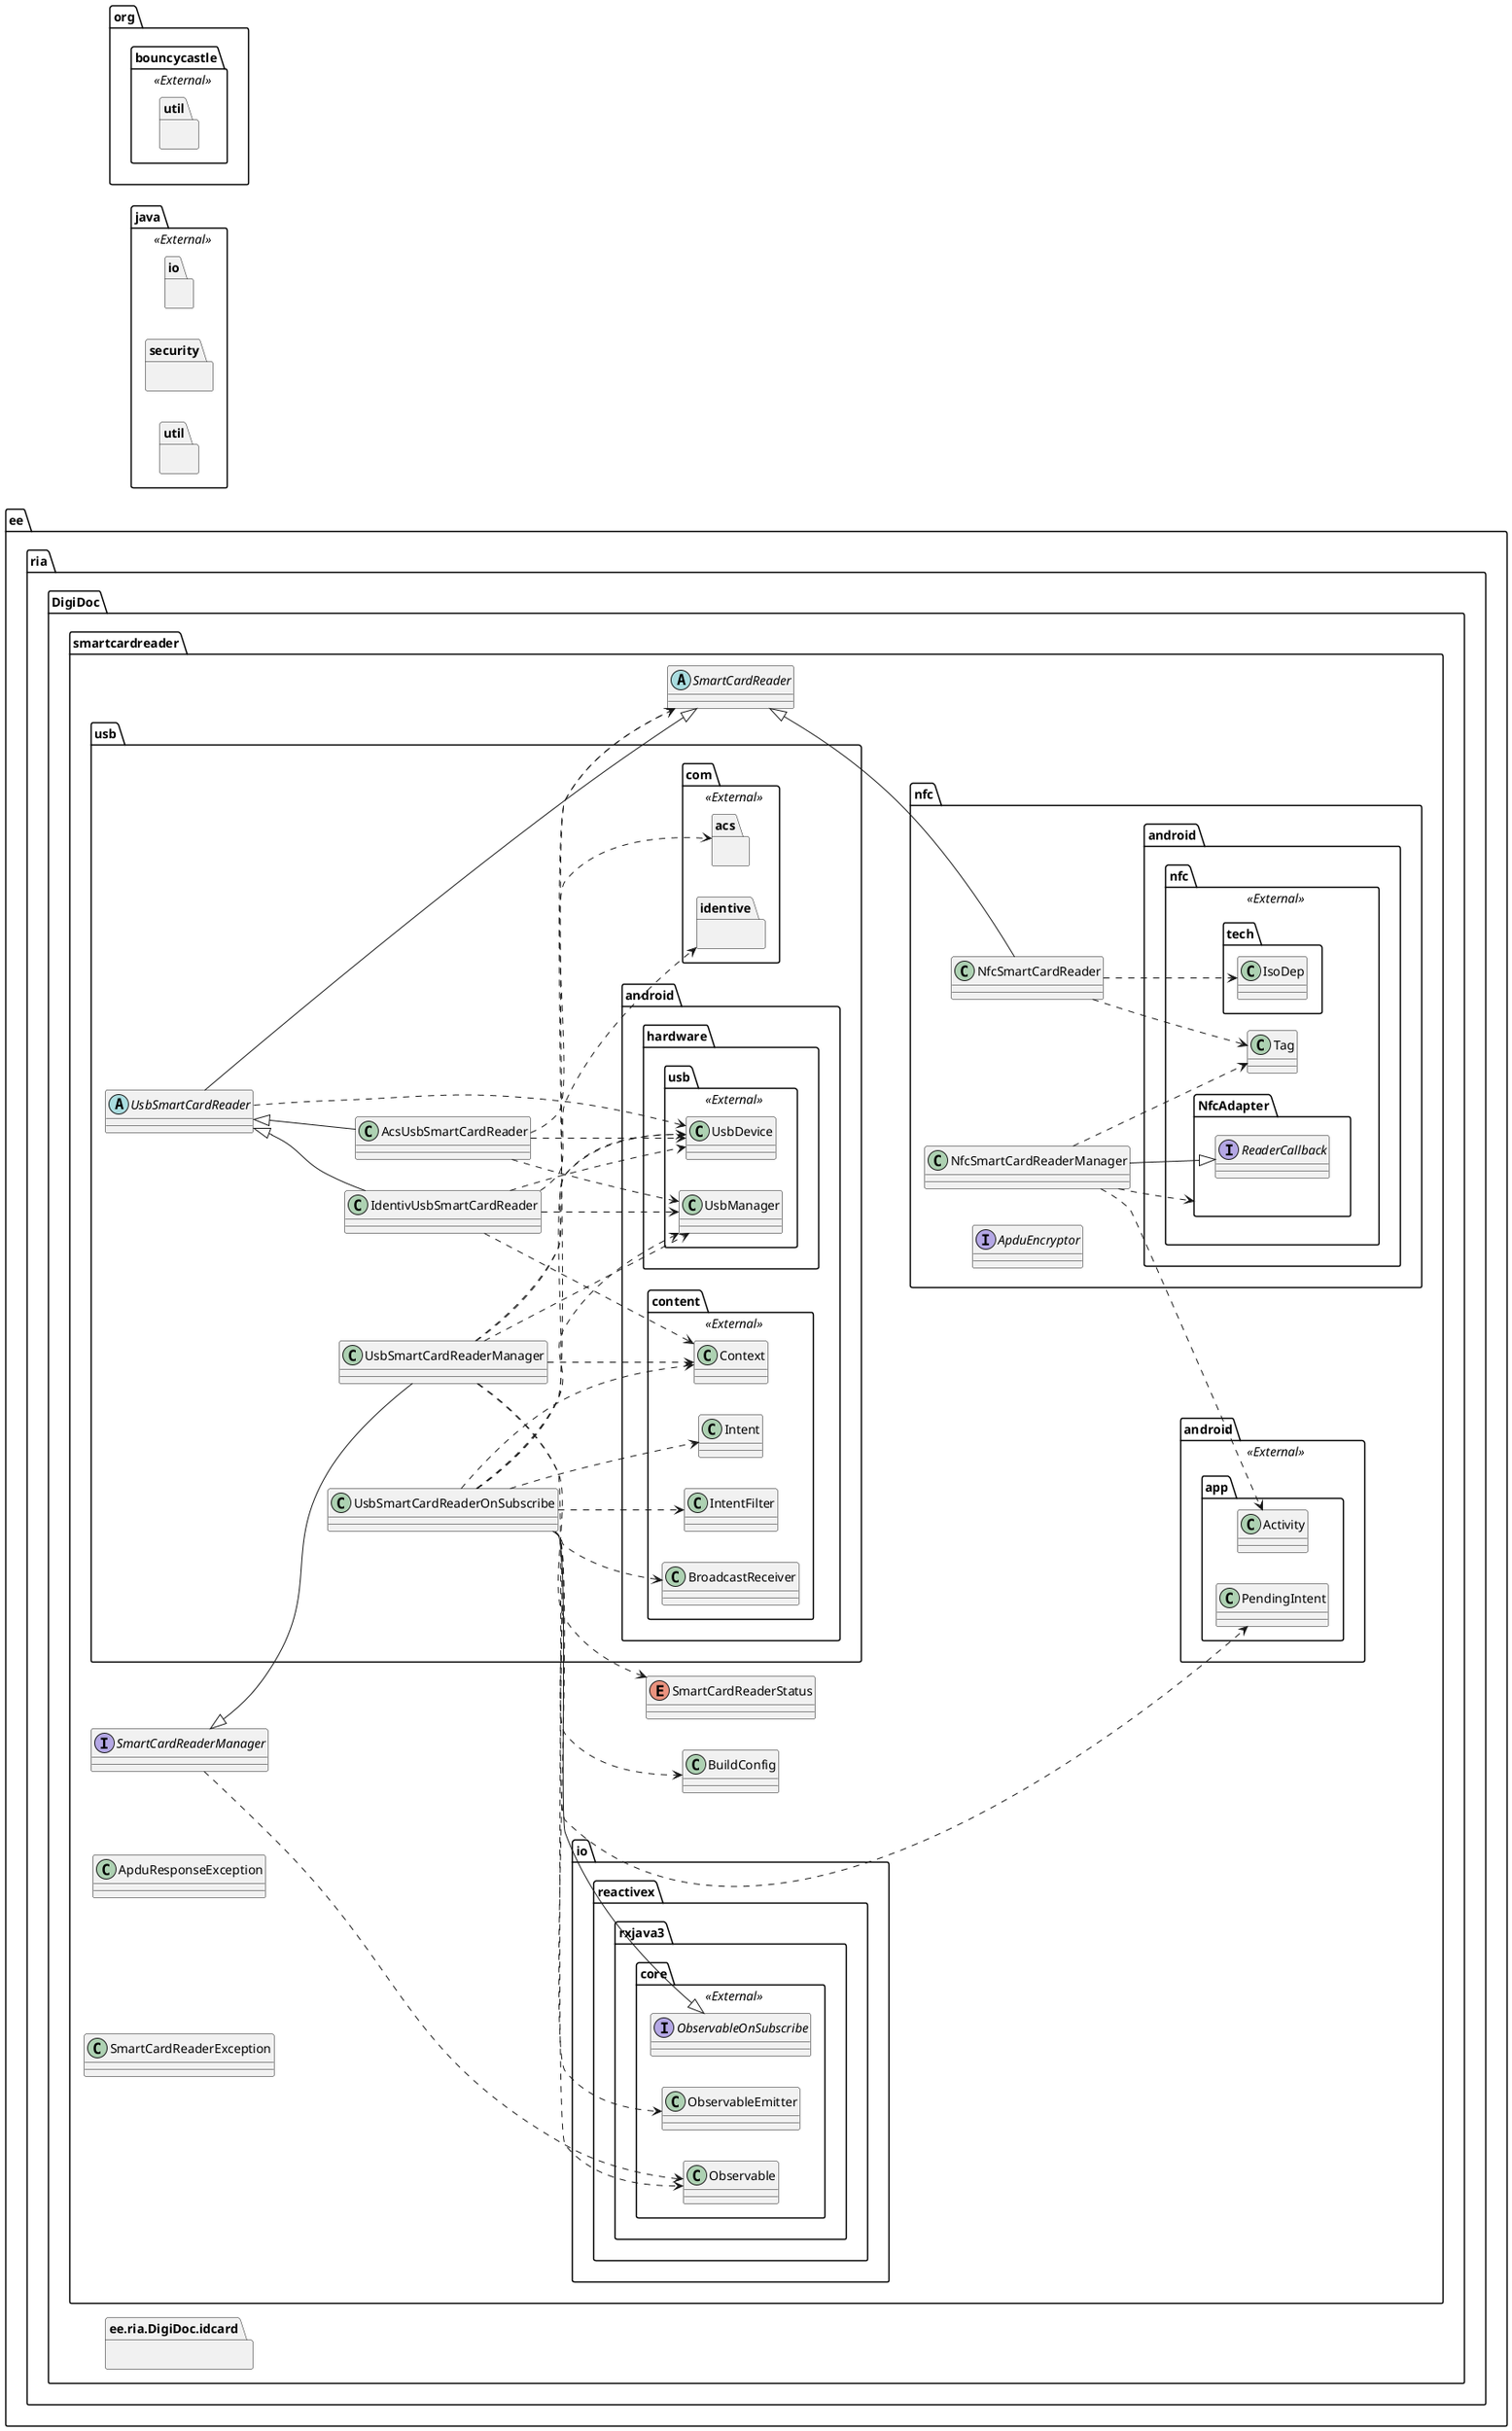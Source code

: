 @startuml


left to right direction

package ee.ria.DigiDoc.idcard {}
abstract class ee.ria.DigiDoc.smartcardreader.SmartCardReader
abstract class ee.ria.DigiDoc.smartcardreader.usb.UsbSmartCardReader

package "com" as ee.ria.DigiDoc.smartcardreader.usb.com <<External>> {
  package acs {}
  package identive {}
}
class ee.ria.DigiDoc.smartcardreader.ApduResponseException
class ee.ria.DigiDoc.smartcardreader.BuildConfig
class ee.ria.DigiDoc.smartcardreader.SmartCardReaderException
class ee.ria.DigiDoc.smartcardreader.nfc.NfcSmartCardReader
class ee.ria.DigiDoc.smartcardreader.nfc.NfcSmartCardReaderManager
class ee.ria.DigiDoc.smartcardreader.usb.AcsUsbSmartCardReader
class ee.ria.DigiDoc.smartcardreader.usb.IdentivUsbSmartCardReader
class ee.ria.DigiDoc.smartcardreader.usb.UsbSmartCardReaderManager
class ee.ria.DigiDoc.smartcardreader.usb.UsbSmartCardReaderOnSubscribe

package "core" as ee.ria.DigiDoc.smartcardreader.io.reactivex.rxjava3.core <<External>> {
  class Observable
  class ObservableEmitter
  interface ObservableOnSubscribe
}

package java <<External>> {
  package io {}
  package security {}
  package util {}
}

package org.bouncycastle <<External>> {
  package util {}
}

package "nfc" as ee.ria.DigiDoc.smartcardreader.nfc.android.nfc <<External>> {
  class Tag
  class tech.IsoDep
  interface NfcAdapter.ReaderCallback
}

package "usb" as ee.ria.DigiDoc.smartcardreader.usb.android.hardware.usb <<External>> {
  class UsbDevice
  class UsbManager
}

package "content" as ee.ria.DigiDoc.smartcardreader.usb.android.content <<External>> {
  class BroadcastReceiver
  class Context
  class Intent
  class IntentFilter
}


package "android" as ee.ria.DigiDoc.smartcardreader.android <<External>> {
  class app.Activity
  class app.PendingIntent
}


enum ee.ria.DigiDoc.smartcardreader.SmartCardReaderStatus
interface ee.ria.DigiDoc.smartcardreader.SmartCardReaderManager
interface ee.ria.DigiDoc.smartcardreader.nfc.ApduEncryptor
ee.ria.DigiDoc.smartcardreader.usb.UsbSmartCardReader -up-|> ee.ria.DigiDoc.smartcardreader.SmartCardReader
ee.ria.DigiDoc.smartcardreader.usb.UsbSmartCardReader ..> ee.ria.DigiDoc.smartcardreader.usb.android.hardware.usb.UsbDevice
ee.ria.DigiDoc.smartcardreader.nfc.NfcSmartCardReader -up-|> ee.ria.DigiDoc.smartcardreader.SmartCardReader
ee.ria.DigiDoc.smartcardreader.nfc.NfcSmartCardReader ..> ee.ria.DigiDoc.smartcardreader.nfc.android.nfc.Tag
ee.ria.DigiDoc.smartcardreader.nfc.NfcSmartCardReader ..> ee.ria.DigiDoc.smartcardreader.nfc.android.nfc.tech.IsoDep
ee.ria.DigiDoc.smartcardreader.nfc.NfcSmartCardReaderManager ..> ee.ria.DigiDoc.smartcardreader.android.app.Activity
ee.ria.DigiDoc.smartcardreader.nfc.NfcSmartCardReaderManager ..> ee.ria.DigiDoc.smartcardreader.nfc.android.nfc.NfcAdapter
ee.ria.DigiDoc.smartcardreader.nfc.NfcSmartCardReaderManager ..> ee.ria.DigiDoc.smartcardreader.nfc.android.nfc.Tag
ee.ria.DigiDoc.smartcardreader.nfc.NfcSmartCardReaderManager -up-|> ee.ria.DigiDoc.smartcardreader.nfc.android.nfc.NfcAdapter.ReaderCallback
ee.ria.DigiDoc.smartcardreader.usb.AcsUsbSmartCardReader -up-|> ee.ria.DigiDoc.smartcardreader.usb.UsbSmartCardReader
ee.ria.DigiDoc.smartcardreader.usb.AcsUsbSmartCardReader ..> ee.ria.DigiDoc.smartcardreader.usb.android.hardware.usb.UsbDevice
ee.ria.DigiDoc.smartcardreader.usb.AcsUsbSmartCardReader ..> ee.ria.DigiDoc.smartcardreader.usb.android.hardware.usb.UsbManager
ee.ria.DigiDoc.smartcardreader.usb.AcsUsbSmartCardReader ..> ee.ria.DigiDoc.smartcardreader.usb.com.acs
ee.ria.DigiDoc.smartcardreader.usb.IdentivUsbSmartCardReader -up-|> ee.ria.DigiDoc.smartcardreader.usb.UsbSmartCardReader
ee.ria.DigiDoc.smartcardreader.usb.IdentivUsbSmartCardReader ..> ee.ria.DigiDoc.smartcardreader.usb.android.content.Context
ee.ria.DigiDoc.smartcardreader.usb.IdentivUsbSmartCardReader ..> ee.ria.DigiDoc.smartcardreader.usb.android.hardware.usb.UsbDevice
ee.ria.DigiDoc.smartcardreader.usb.IdentivUsbSmartCardReader ..> ee.ria.DigiDoc.smartcardreader.usb.android.hardware.usb.UsbManager
ee.ria.DigiDoc.smartcardreader.usb.IdentivUsbSmartCardReader ..> ee.ria.DigiDoc.smartcardreader.usb.com.identive
ee.ria.DigiDoc.smartcardreader.usb.UsbSmartCardReaderManager ..> ee.ria.DigiDoc.smartcardreader.SmartCardReader
ee.ria.DigiDoc.smartcardreader.usb.UsbSmartCardReaderManager ..> ee.ria.DigiDoc.smartcardreader.usb.android.content.Context
ee.ria.DigiDoc.smartcardreader.usb.UsbSmartCardReaderManager ..> ee.ria.DigiDoc.smartcardreader.usb.android.hardware.usb.UsbDevice
ee.ria.DigiDoc.smartcardreader.usb.UsbSmartCardReaderManager ..> ee.ria.DigiDoc.smartcardreader.usb.android.hardware.usb.UsbManager
ee.ria.DigiDoc.smartcardreader.usb.UsbSmartCardReaderManager ..> ee.ria.DigiDoc.smartcardreader.io.reactivex.rxjava3.core.Observable
ee.ria.DigiDoc.smartcardreader.usb.UsbSmartCardReaderManager ..> ee.ria.DigiDoc.smartcardreader.SmartCardReaderStatus
ee.ria.DigiDoc.smartcardreader.usb.UsbSmartCardReaderManager -up-|> ee.ria.DigiDoc.smartcardreader.SmartCardReaderManager
ee.ria.DigiDoc.smartcardreader.usb.UsbSmartCardReaderOnSubscribe ..> ee.ria.DigiDoc.smartcardreader.SmartCardReader
ee.ria.DigiDoc.smartcardreader.usb.UsbSmartCardReaderOnSubscribe ..> ee.ria.DigiDoc.smartcardreader.android.app.PendingIntent
ee.ria.DigiDoc.smartcardreader.usb.UsbSmartCardReaderOnSubscribe ..> ee.ria.DigiDoc.smartcardreader.usb.android.content.BroadcastReceiver
ee.ria.DigiDoc.smartcardreader.usb.UsbSmartCardReaderOnSubscribe ..> ee.ria.DigiDoc.smartcardreader.usb.android.content.Context
ee.ria.DigiDoc.smartcardreader.usb.UsbSmartCardReaderOnSubscribe ..> ee.ria.DigiDoc.smartcardreader.usb.android.content.Intent
ee.ria.DigiDoc.smartcardreader.usb.UsbSmartCardReaderOnSubscribe ..> ee.ria.DigiDoc.smartcardreader.usb.android.content.IntentFilter
ee.ria.DigiDoc.smartcardreader.usb.UsbSmartCardReaderOnSubscribe ..> ee.ria.DigiDoc.smartcardreader.usb.android.hardware.usb.UsbDevice
ee.ria.DigiDoc.smartcardreader.usb.UsbSmartCardReaderOnSubscribe ..> ee.ria.DigiDoc.smartcardreader.usb.android.hardware.usb.UsbManager
ee.ria.DigiDoc.smartcardreader.usb.UsbSmartCardReaderOnSubscribe ..> ee.ria.DigiDoc.smartcardreader.BuildConfig
ee.ria.DigiDoc.smartcardreader.usb.UsbSmartCardReaderOnSubscribe ..> ee.ria.DigiDoc.smartcardreader.io.reactivex.rxjava3.core.ObservableEmitter
ee.ria.DigiDoc.smartcardreader.usb.UsbSmartCardReaderOnSubscribe -up-|> ee.ria.DigiDoc.smartcardreader.io.reactivex.rxjava3.core.ObservableOnSubscribe
ee.ria.DigiDoc.smartcardreader.SmartCardReaderManager ..> ee.ria.DigiDoc.smartcardreader.io.reactivex.rxjava3.core.Observable
@enduml
